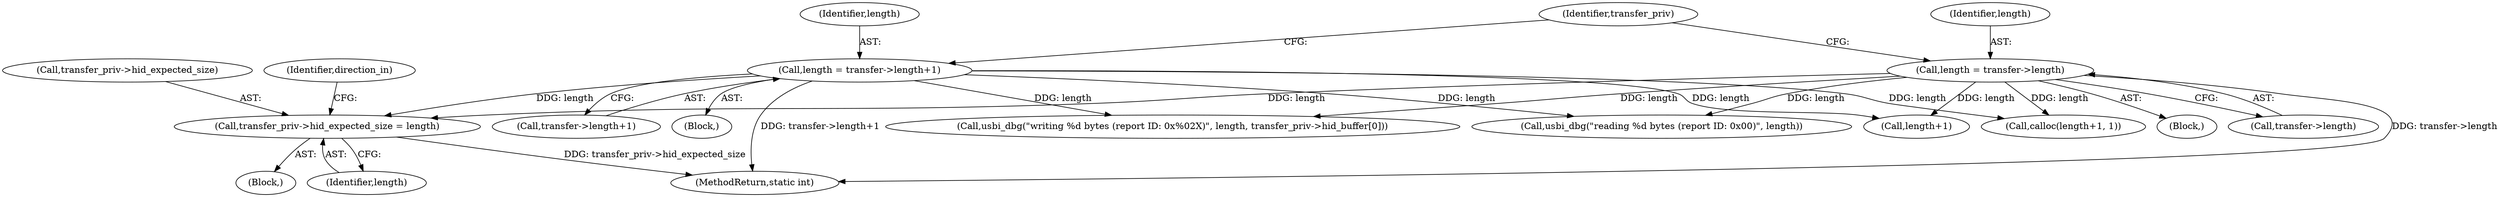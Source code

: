 digraph "1_Chrome_ac149a8d4371c0e01e0934fdd57b09e86f96b5b9_24@pointer" {
"1000284" [label="(Call,transfer_priv->hid_expected_size = length)"];
"1000259" [label="(Call,length = transfer->length)"];
"1000250" [label="(Call,length = transfer->length+1)"];
"1000249" [label="(Block,)"];
"1000251" [label="(Identifier,length)"];
"1000266" [label="(Identifier,transfer_priv)"];
"1000271" [label="(Call,length+1)"];
"1000103" [label="(Block,)"];
"1000284" [label="(Call,transfer_priv->hid_expected_size = length)"];
"1000285" [label="(Call,transfer_priv->hid_expected_size)"];
"1000250" [label="(Call,length = transfer->length+1)"];
"1000260" [label="(Identifier,length)"];
"1000299" [label="(Call,usbi_dbg(\"reading %d bytes (report ID: 0x00)\", length))"];
"1000290" [label="(Identifier,direction_in)"];
"1000258" [label="(Block,)"];
"1000261" [label="(Call,transfer->length)"];
"1000270" [label="(Call,calloc(length+1, 1))"];
"1000355" [label="(Call,usbi_dbg(\"writing %d bytes (report ID: 0x%02X)\", length, transfer_priv->hid_buffer[0]))"];
"1000259" [label="(Call,length = transfer->length)"];
"1000252" [label="(Call,transfer->length+1)"];
"1000463" [label="(MethodReturn,static int)"];
"1000288" [label="(Identifier,length)"];
"1000284" -> "1000103"  [label="AST: "];
"1000284" -> "1000288"  [label="CFG: "];
"1000285" -> "1000284"  [label="AST: "];
"1000288" -> "1000284"  [label="AST: "];
"1000290" -> "1000284"  [label="CFG: "];
"1000284" -> "1000463"  [label="DDG: transfer_priv->hid_expected_size"];
"1000259" -> "1000284"  [label="DDG: length"];
"1000250" -> "1000284"  [label="DDG: length"];
"1000259" -> "1000258"  [label="AST: "];
"1000259" -> "1000261"  [label="CFG: "];
"1000260" -> "1000259"  [label="AST: "];
"1000261" -> "1000259"  [label="AST: "];
"1000266" -> "1000259"  [label="CFG: "];
"1000259" -> "1000463"  [label="DDG: transfer->length"];
"1000259" -> "1000270"  [label="DDG: length"];
"1000259" -> "1000271"  [label="DDG: length"];
"1000259" -> "1000299"  [label="DDG: length"];
"1000259" -> "1000355"  [label="DDG: length"];
"1000250" -> "1000249"  [label="AST: "];
"1000250" -> "1000252"  [label="CFG: "];
"1000251" -> "1000250"  [label="AST: "];
"1000252" -> "1000250"  [label="AST: "];
"1000266" -> "1000250"  [label="CFG: "];
"1000250" -> "1000463"  [label="DDG: transfer->length+1"];
"1000250" -> "1000270"  [label="DDG: length"];
"1000250" -> "1000271"  [label="DDG: length"];
"1000250" -> "1000299"  [label="DDG: length"];
"1000250" -> "1000355"  [label="DDG: length"];
}
